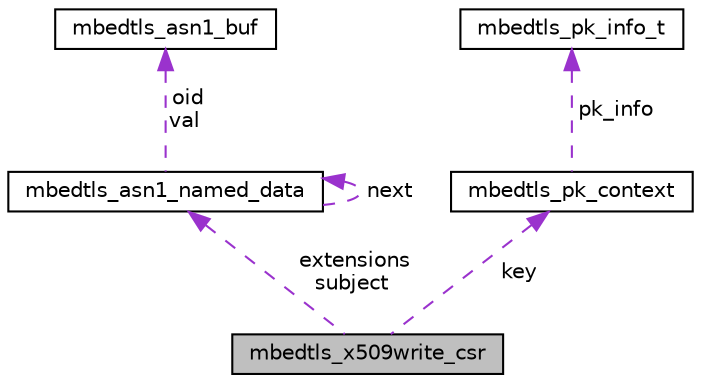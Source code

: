 digraph "mbedtls_x509write_csr"
{
 // LATEX_PDF_SIZE
  edge [fontname="Helvetica",fontsize="10",labelfontname="Helvetica",labelfontsize="10"];
  node [fontname="Helvetica",fontsize="10",shape=record];
  Node1 [label="mbedtls_x509write_csr",height=0.2,width=0.4,color="black", fillcolor="grey75", style="filled", fontcolor="black",tooltip=" "];
  Node2 -> Node1 [dir="back",color="darkorchid3",fontsize="10",style="dashed",label=" extensions\nsubject" ,fontname="Helvetica"];
  Node2 [label="mbedtls_asn1_named_data",height=0.2,width=0.4,color="black", fillcolor="white", style="filled",URL="$dd/d5f/structmbedtls__asn1__named__data.html",tooltip=" "];
  Node2 -> Node2 [dir="back",color="darkorchid3",fontsize="10",style="dashed",label=" next" ,fontname="Helvetica"];
  Node3 -> Node2 [dir="back",color="darkorchid3",fontsize="10",style="dashed",label=" oid\nval" ,fontname="Helvetica"];
  Node3 [label="mbedtls_asn1_buf",height=0.2,width=0.4,color="black", fillcolor="white", style="filled",URL="$d4/d6a/structmbedtls__asn1__buf.html",tooltip=" "];
  Node4 -> Node1 [dir="back",color="darkorchid3",fontsize="10",style="dashed",label=" key" ,fontname="Helvetica"];
  Node4 [label="mbedtls_pk_context",height=0.2,width=0.4,color="black", fillcolor="white", style="filled",URL="$d0/d1b/structmbedtls__pk__context.html",tooltip="Public key container."];
  Node5 -> Node4 [dir="back",color="darkorchid3",fontsize="10",style="dashed",label=" pk_info" ,fontname="Helvetica"];
  Node5 [label="mbedtls_pk_info_t",height=0.2,width=0.4,color="black", fillcolor="white", style="filled",URL="$df/d36/structmbedtls__pk__info__t.html",tooltip=" "];
}

